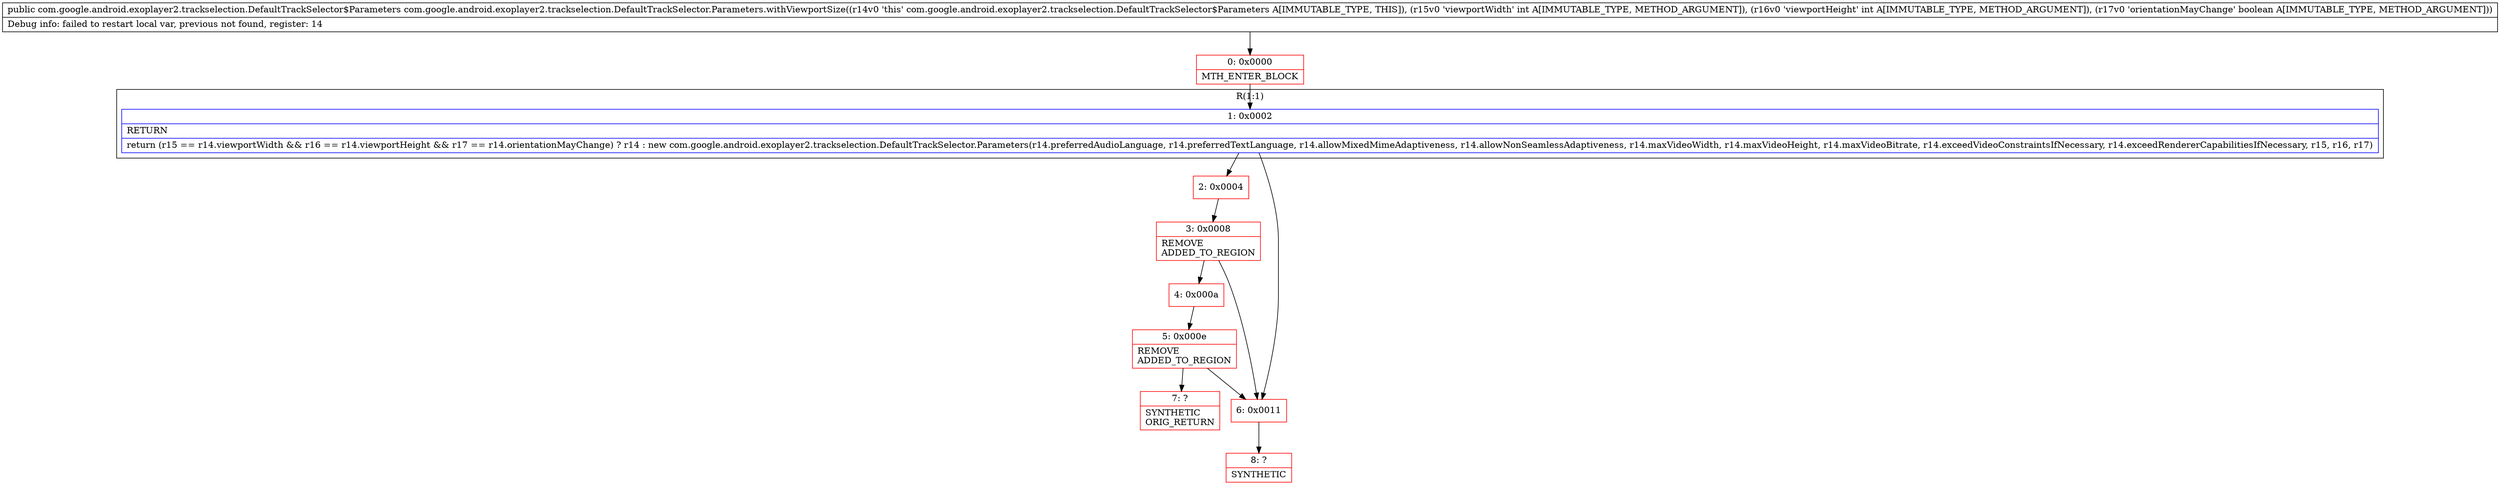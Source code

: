 digraph "CFG forcom.google.android.exoplayer2.trackselection.DefaultTrackSelector.Parameters.withViewportSize(IIZ)Lcom\/google\/android\/exoplayer2\/trackselection\/DefaultTrackSelector$Parameters;" {
subgraph cluster_Region_1960810264 {
label = "R(1:1)";
node [shape=record,color=blue];
Node_1 [shape=record,label="{1\:\ 0x0002|RETURN\l|return (r15 == r14.viewportWidth && r16 == r14.viewportHeight && r17 == r14.orientationMayChange) ? r14 : new com.google.android.exoplayer2.trackselection.DefaultTrackSelector.Parameters(r14.preferredAudioLanguage, r14.preferredTextLanguage, r14.allowMixedMimeAdaptiveness, r14.allowNonSeamlessAdaptiveness, r14.maxVideoWidth, r14.maxVideoHeight, r14.maxVideoBitrate, r14.exceedVideoConstraintsIfNecessary, r14.exceedRendererCapabilitiesIfNecessary, r15, r16, r17)\l}"];
}
Node_0 [shape=record,color=red,label="{0\:\ 0x0000|MTH_ENTER_BLOCK\l}"];
Node_2 [shape=record,color=red,label="{2\:\ 0x0004}"];
Node_3 [shape=record,color=red,label="{3\:\ 0x0008|REMOVE\lADDED_TO_REGION\l}"];
Node_4 [shape=record,color=red,label="{4\:\ 0x000a}"];
Node_5 [shape=record,color=red,label="{5\:\ 0x000e|REMOVE\lADDED_TO_REGION\l}"];
Node_6 [shape=record,color=red,label="{6\:\ 0x0011}"];
Node_7 [shape=record,color=red,label="{7\:\ ?|SYNTHETIC\lORIG_RETURN\l}"];
Node_8 [shape=record,color=red,label="{8\:\ ?|SYNTHETIC\l}"];
MethodNode[shape=record,label="{public com.google.android.exoplayer2.trackselection.DefaultTrackSelector$Parameters com.google.android.exoplayer2.trackselection.DefaultTrackSelector.Parameters.withViewportSize((r14v0 'this' com.google.android.exoplayer2.trackselection.DefaultTrackSelector$Parameters A[IMMUTABLE_TYPE, THIS]), (r15v0 'viewportWidth' int A[IMMUTABLE_TYPE, METHOD_ARGUMENT]), (r16v0 'viewportHeight' int A[IMMUTABLE_TYPE, METHOD_ARGUMENT]), (r17v0 'orientationMayChange' boolean A[IMMUTABLE_TYPE, METHOD_ARGUMENT]))  | Debug info: failed to restart local var, previous not found, register: 14\l}"];
MethodNode -> Node_0;
Node_1 -> Node_2;
Node_1 -> Node_6;
Node_0 -> Node_1;
Node_2 -> Node_3;
Node_3 -> Node_4;
Node_3 -> Node_6;
Node_4 -> Node_5;
Node_5 -> Node_6;
Node_5 -> Node_7;
Node_6 -> Node_8;
}

